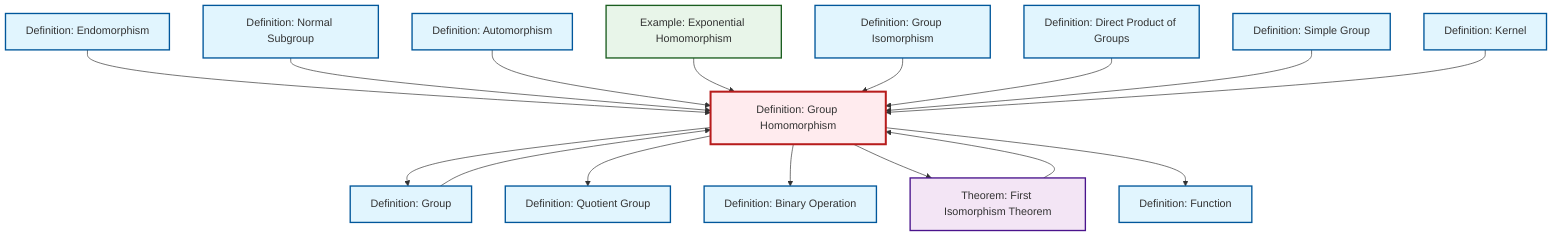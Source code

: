 graph TD
    classDef definition fill:#e1f5fe,stroke:#01579b,stroke-width:2px
    classDef theorem fill:#f3e5f5,stroke:#4a148c,stroke-width:2px
    classDef axiom fill:#fff3e0,stroke:#e65100,stroke-width:2px
    classDef example fill:#e8f5e9,stroke:#1b5e20,stroke-width:2px
    classDef current fill:#ffebee,stroke:#b71c1c,stroke-width:3px
    def-simple-group["Definition: Simple Group"]:::definition
    def-binary-operation["Definition: Binary Operation"]:::definition
    def-function["Definition: Function"]:::definition
    ex-exponential-homomorphism["Example: Exponential Homomorphism"]:::example
    def-normal-subgroup["Definition: Normal Subgroup"]:::definition
    def-quotient-group["Definition: Quotient Group"]:::definition
    def-isomorphism["Definition: Group Isomorphism"]:::definition
    def-kernel["Definition: Kernel"]:::definition
    def-endomorphism["Definition: Endomorphism"]:::definition
    def-group["Definition: Group"]:::definition
    def-automorphism["Definition: Automorphism"]:::definition
    def-homomorphism["Definition: Group Homomorphism"]:::definition
    thm-first-isomorphism["Theorem: First Isomorphism Theorem"]:::theorem
    def-direct-product["Definition: Direct Product of Groups"]:::definition
    def-endomorphism --> def-homomorphism
    def-normal-subgroup --> def-homomorphism
    def-automorphism --> def-homomorphism
    def-homomorphism --> def-group
    ex-exponential-homomorphism --> def-homomorphism
    def-isomorphism --> def-homomorphism
    def-direct-product --> def-homomorphism
    thm-first-isomorphism --> def-homomorphism
    def-group --> def-homomorphism
    def-homomorphism --> def-quotient-group
    def-homomorphism --> def-binary-operation
    def-homomorphism --> thm-first-isomorphism
    def-homomorphism --> def-function
    def-simple-group --> def-homomorphism
    def-kernel --> def-homomorphism
    class def-homomorphism current